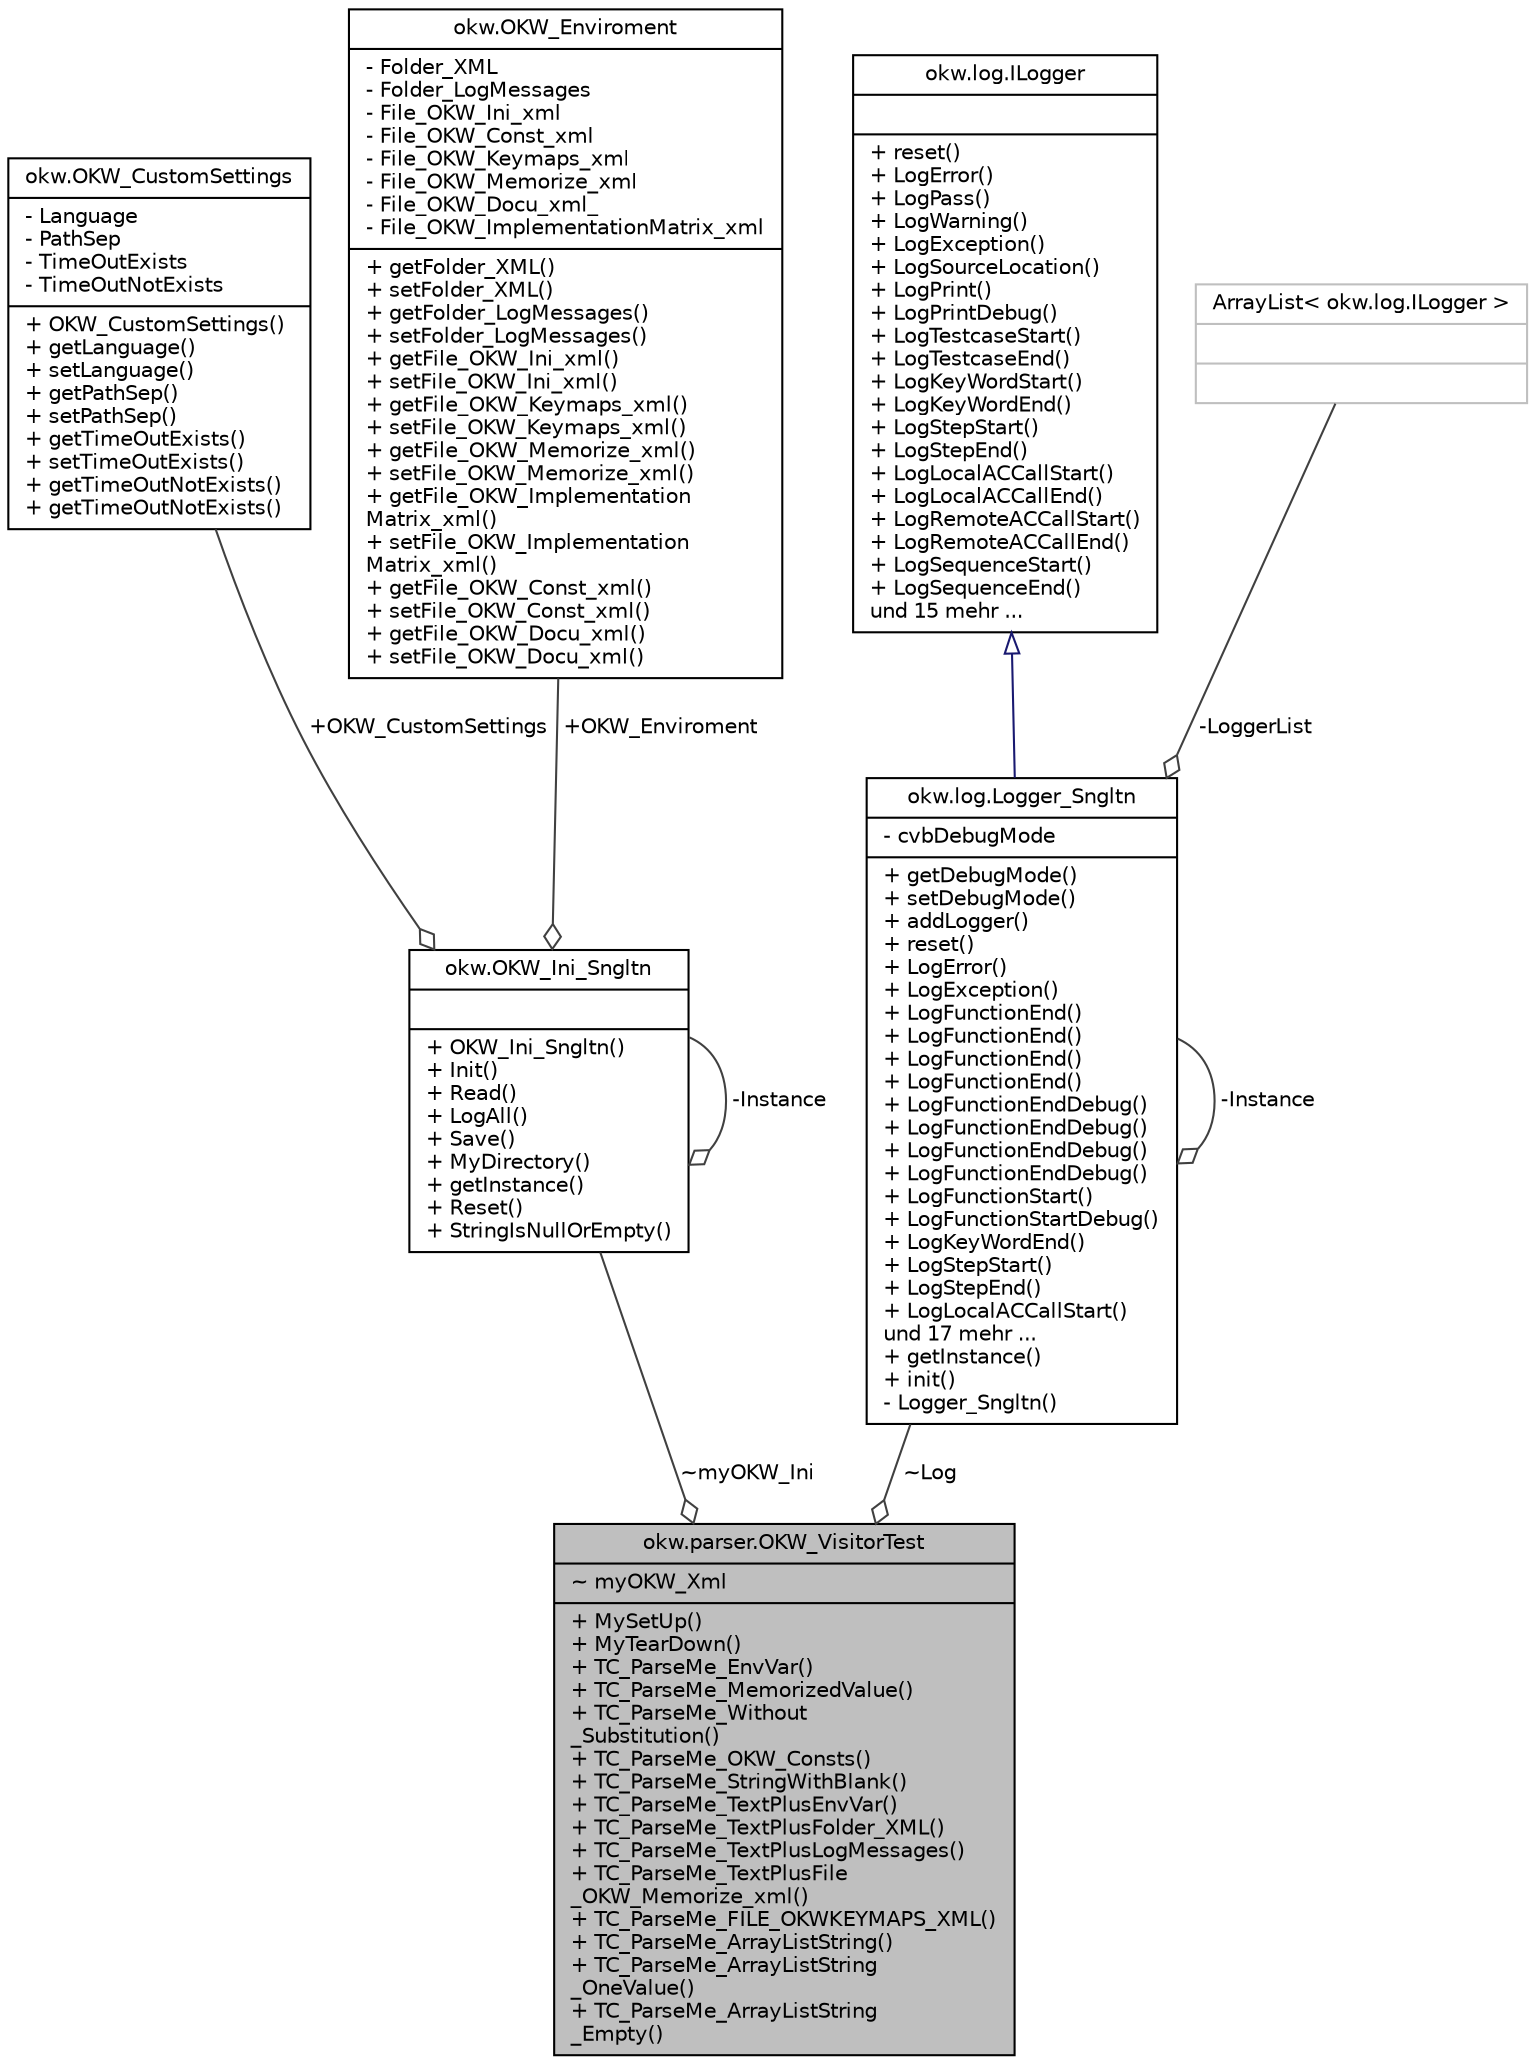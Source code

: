 digraph "okw.parser.OKW_VisitorTest"
{
 // INTERACTIVE_SVG=YES
 // LATEX_PDF_SIZE
  edge [fontname="Helvetica",fontsize="10",labelfontname="Helvetica",labelfontsize="10"];
  node [fontname="Helvetica",fontsize="10",shape=record];
  Node1 [label="{okw.parser.OKW_VisitorTest\n|~ myOKW_Xml\l|+ MySetUp()\l+ MyTearDown()\l+ TC_ParseMe_EnvVar()\l+ TC_ParseMe_MemorizedValue()\l+ TC_ParseMe_Without\l_Substitution()\l+ TC_ParseMe_OKW_Consts()\l+ TC_ParseMe_StringWithBlank()\l+ TC_ParseMe_TextPlusEnvVar()\l+ TC_ParseMe_TextPlusFolder_XML()\l+ TC_ParseMe_TextPlusLogMessages()\l+ TC_ParseMe_TextPlusFile\l_OKW_Memorize_xml()\l+ TC_ParseMe_FILE_OKWKEYMAPS_XML()\l+ TC_ParseMe_ArrayListString()\l+ TC_ParseMe_ArrayListString\l_OneValue()\l+ TC_ParseMe_ArrayListString\l_Empty()\l}",height=0.2,width=0.4,color="black", fillcolor="grey75", style="filled", fontcolor="black",tooltip=" "];
  Node2 -> Node1 [color="grey25",fontsize="10",style="solid",label=" ~myOKW_Ini" ,arrowhead="odiamond",fontname="Helvetica"];
  Node2 [label="{okw.OKW_Ini_Sngltn\n||+ OKW_Ini_Sngltn()\l+ Init()\l+ Read()\l+ LogAll()\l+ Save()\l+ MyDirectory()\l+ getInstance()\l+ Reset()\l+ StringIsNullOrEmpty()\l}",height=0.2,width=0.4,color="black", fillcolor="white", style="filled",URL="$classokw_1_1_o_k_w___ini___sngltn.html",tooltip=" "];
  Node2 -> Node2 [color="grey25",fontsize="10",style="solid",label=" -Instance" ,arrowhead="odiamond",fontname="Helvetica"];
  Node3 -> Node2 [color="grey25",fontsize="10",style="solid",label=" +OKW_CustomSettings" ,arrowhead="odiamond",fontname="Helvetica"];
  Node3 [label="{okw.OKW_CustomSettings\n|- Language\l- PathSep\l- TimeOutExists\l- TimeOutNotExists\l|+ OKW_CustomSettings()\l+ getLanguage()\l+ setLanguage()\l+ getPathSep()\l+ setPathSep()\l+ getTimeOutExists()\l+ setTimeOutExists()\l+ getTimeOutNotExists()\l+ getTimeOutNotExists()\l}",height=0.2,width=0.4,color="black", fillcolor="white", style="filled",URL="$classokw_1_1_o_k_w___custom_settings.html",tooltip=" "];
  Node4 -> Node2 [color="grey25",fontsize="10",style="solid",label=" +OKW_Enviroment" ,arrowhead="odiamond",fontname="Helvetica"];
  Node4 [label="{okw.OKW_Enviroment\n|- Folder_XML\l- Folder_LogMessages\l- File_OKW_Ini_xml\l- File_OKW_Const_xml\l- File_OKW_Keymaps_xml\l- File_OKW_Memorize_xml\l- File_OKW_Docu_xml_\l- File_OKW_ImplementationMatrix_xml\l|+ getFolder_XML()\l+ setFolder_XML()\l+ getFolder_LogMessages()\l+ setFolder_LogMessages()\l+ getFile_OKW_Ini_xml()\l+ setFile_OKW_Ini_xml()\l+ getFile_OKW_Keymaps_xml()\l+ setFile_OKW_Keymaps_xml()\l+ getFile_OKW_Memorize_xml()\l+ setFile_OKW_Memorize_xml()\l+ getFile_OKW_Implementation\lMatrix_xml()\l+ setFile_OKW_Implementation\lMatrix_xml()\l+ getFile_OKW_Const_xml()\l+ setFile_OKW_Const_xml()\l+ getFile_OKW_Docu_xml()\l+ setFile_OKW_Docu_xml()\l}",height=0.2,width=0.4,color="black", fillcolor="white", style="filled",URL="$classokw_1_1_o_k_w___enviroment.html",tooltip=" "];
  Node5 -> Node1 [color="grey25",fontsize="10",style="solid",label=" ~Log" ,arrowhead="odiamond",fontname="Helvetica"];
  Node5 [label="{okw.log.Logger_Sngltn\n|- cvbDebugMode\l|+ getDebugMode()\l+ setDebugMode()\l+ addLogger()\l+ reset()\l+ LogError()\l+ LogException()\l+ LogFunctionEnd()\l+ LogFunctionEnd()\l+ LogFunctionEnd()\l+ LogFunctionEnd()\l+ LogFunctionEndDebug()\l+ LogFunctionEndDebug()\l+ LogFunctionEndDebug()\l+ LogFunctionEndDebug()\l+ LogFunctionStart()\l+ LogFunctionStartDebug()\l+ LogKeyWordEnd()\l+ LogStepStart()\l+ LogStepEnd()\l+ LogLocalACCallStart()\lund 17 mehr ...\l+ getInstance()\l+ init()\l- Logger_Sngltn()\l}",height=0.2,width=0.4,color="black", fillcolor="white", style="filled",URL="$classokw_1_1log_1_1_logger___sngltn.html",tooltip=" "];
  Node6 -> Node5 [dir="back",color="midnightblue",fontsize="10",style="solid",arrowtail="onormal",fontname="Helvetica"];
  Node6 [label="{okw.log.ILogger\n||+ reset()\l+ LogError()\l+ LogPass()\l+ LogWarning()\l+ LogException()\l+ LogSourceLocation()\l+ LogPrint()\l+ LogPrintDebug()\l+ LogTestcaseStart()\l+ LogTestcaseEnd()\l+ LogKeyWordStart()\l+ LogKeyWordEnd()\l+ LogStepStart()\l+ LogStepEnd()\l+ LogLocalACCallStart()\l+ LogLocalACCallEnd()\l+ LogRemoteACCallStart()\l+ LogRemoteACCallEnd()\l+ LogSequenceStart()\l+ LogSequenceEnd()\lund 15 mehr ...\l}",height=0.2,width=0.4,color="black", fillcolor="white", style="filled",URL="$interfaceokw_1_1log_1_1_i_logger.html",tooltip="Debug Logs are not a part of Interface."];
  Node7 -> Node5 [color="grey25",fontsize="10",style="solid",label=" -LoggerList" ,arrowhead="odiamond",fontname="Helvetica"];
  Node7 [label="{ArrayList\< okw.log.ILogger \>\n||}",height=0.2,width=0.4,color="grey75", fillcolor="white", style="filled",tooltip=" "];
  Node5 -> Node5 [color="grey25",fontsize="10",style="solid",label=" -Instance" ,arrowhead="odiamond",fontname="Helvetica"];
}
